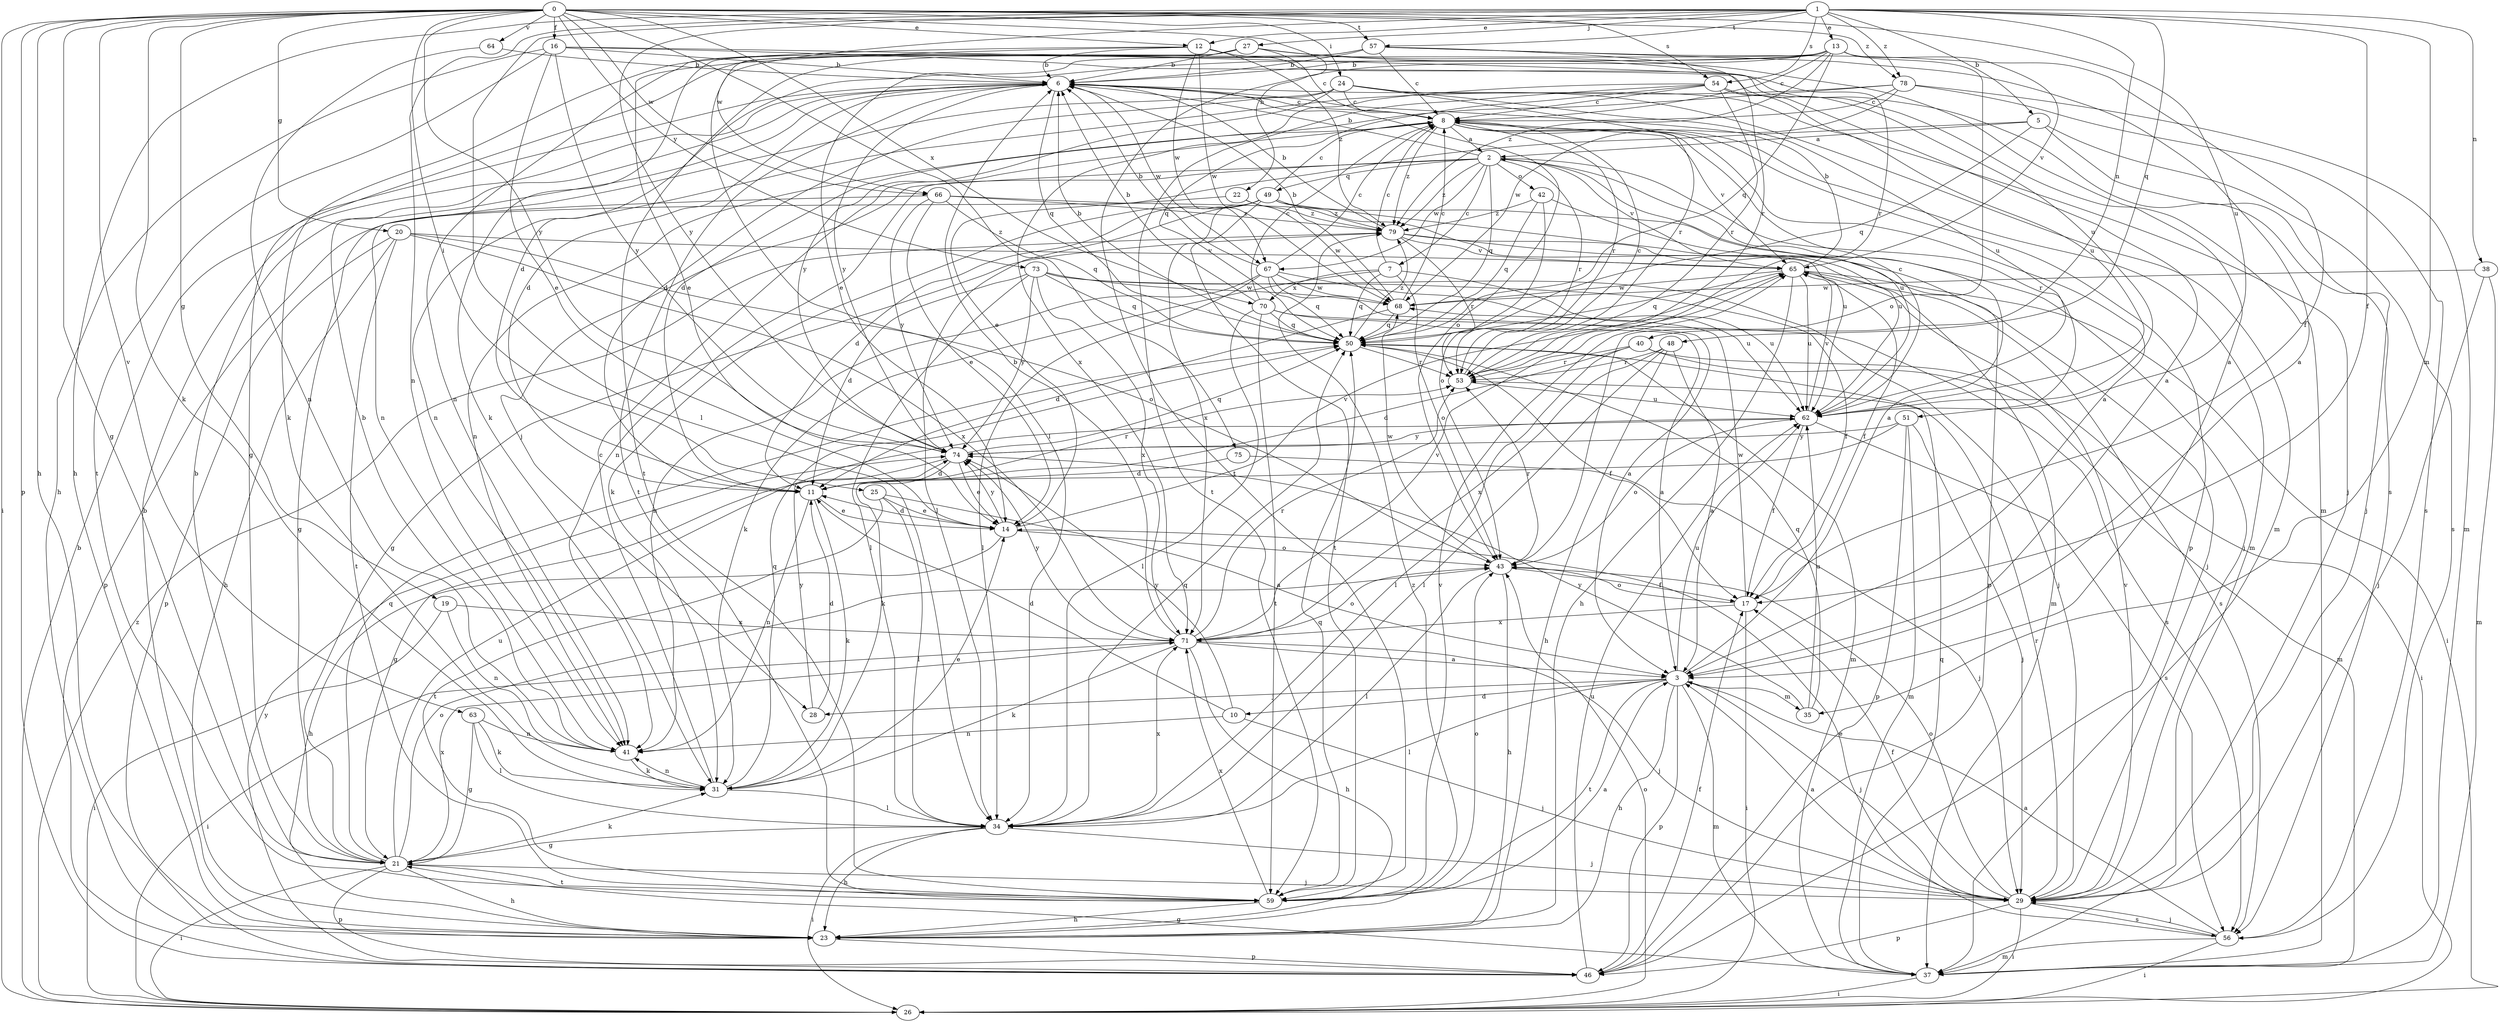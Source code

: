 strict digraph  {
0;
1;
2;
3;
5;
6;
7;
8;
10;
11;
12;
13;
14;
16;
17;
19;
20;
21;
22;
23;
24;
25;
26;
27;
28;
29;
31;
34;
35;
37;
38;
40;
41;
42;
43;
46;
48;
49;
50;
51;
53;
54;
56;
57;
59;
62;
63;
64;
65;
66;
67;
68;
70;
71;
73;
74;
75;
78;
79;
0 -> 12  [label=e];
0 -> 16  [label=f];
0 -> 19  [label=g];
0 -> 20  [label=g];
0 -> 21  [label=g];
0 -> 22  [label=h];
0 -> 23  [label=h];
0 -> 24  [label=i];
0 -> 25  [label=i];
0 -> 26  [label=i];
0 -> 31  [label=k];
0 -> 46  [label=p];
0 -> 54  [label=s];
0 -> 57  [label=t];
0 -> 62  [label=u];
0 -> 63  [label=v];
0 -> 64  [label=v];
0 -> 66  [label=w];
0 -> 70  [label=x];
0 -> 73  [label=y];
0 -> 74  [label=y];
0 -> 75  [label=z];
0 -> 78  [label=z];
1 -> 5  [label=b];
1 -> 12  [label=e];
1 -> 13  [label=e];
1 -> 17  [label=f];
1 -> 23  [label=h];
1 -> 27  [label=j];
1 -> 34  [label=l];
1 -> 35  [label=m];
1 -> 38  [label=n];
1 -> 40  [label=n];
1 -> 41  [label=n];
1 -> 48  [label=q];
1 -> 54  [label=s];
1 -> 57  [label=t];
1 -> 66  [label=w];
1 -> 74  [label=y];
1 -> 78  [label=z];
2 -> 6  [label=b];
2 -> 7  [label=c];
2 -> 28  [label=j];
2 -> 41  [label=n];
2 -> 42  [label=o];
2 -> 49  [label=q];
2 -> 50  [label=q];
2 -> 51  [label=r];
2 -> 53  [label=r];
2 -> 62  [label=u];
2 -> 65  [label=v];
2 -> 67  [label=w];
2 -> 79  [label=z];
3 -> 2  [label=a];
3 -> 10  [label=d];
3 -> 23  [label=h];
3 -> 28  [label=j];
3 -> 29  [label=j];
3 -> 34  [label=l];
3 -> 35  [label=m];
3 -> 37  [label=m];
3 -> 46  [label=p];
3 -> 59  [label=t];
3 -> 62  [label=u];
5 -> 2  [label=a];
5 -> 14  [label=e];
5 -> 29  [label=j];
5 -> 50  [label=q];
5 -> 56  [label=s];
6 -> 8  [label=c];
6 -> 11  [label=d];
6 -> 37  [label=m];
6 -> 43  [label=o];
6 -> 50  [label=q];
6 -> 59  [label=t];
6 -> 67  [label=w];
6 -> 74  [label=y];
7 -> 8  [label=c];
7 -> 31  [label=k];
7 -> 43  [label=o];
7 -> 50  [label=q];
7 -> 62  [label=u];
7 -> 70  [label=x];
8 -> 2  [label=a];
8 -> 3  [label=a];
8 -> 37  [label=m];
8 -> 41  [label=n];
8 -> 46  [label=p];
8 -> 53  [label=r];
8 -> 65  [label=v];
8 -> 79  [label=z];
10 -> 11  [label=d];
10 -> 29  [label=j];
10 -> 41  [label=n];
10 -> 74  [label=y];
11 -> 14  [label=e];
11 -> 31  [label=k];
11 -> 41  [label=n];
11 -> 53  [label=r];
12 -> 6  [label=b];
12 -> 14  [label=e];
12 -> 31  [label=k];
12 -> 37  [label=m];
12 -> 67  [label=w];
12 -> 68  [label=w];
12 -> 79  [label=z];
13 -> 6  [label=b];
13 -> 8  [label=c];
13 -> 11  [label=d];
13 -> 14  [label=e];
13 -> 43  [label=o];
13 -> 50  [label=q];
13 -> 59  [label=t];
13 -> 65  [label=v];
13 -> 79  [label=z];
14 -> 11  [label=d];
14 -> 23  [label=h];
14 -> 43  [label=o];
14 -> 65  [label=v];
14 -> 74  [label=y];
16 -> 6  [label=b];
16 -> 14  [label=e];
16 -> 23  [label=h];
16 -> 56  [label=s];
16 -> 59  [label=t];
16 -> 62  [label=u];
16 -> 74  [label=y];
17 -> 26  [label=i];
17 -> 43  [label=o];
17 -> 68  [label=w];
17 -> 71  [label=x];
19 -> 26  [label=i];
19 -> 41  [label=n];
19 -> 71  [label=x];
20 -> 23  [label=h];
20 -> 43  [label=o];
20 -> 46  [label=p];
20 -> 59  [label=t];
20 -> 65  [label=v];
20 -> 71  [label=x];
21 -> 6  [label=b];
21 -> 23  [label=h];
21 -> 26  [label=i];
21 -> 29  [label=j];
21 -> 31  [label=k];
21 -> 43  [label=o];
21 -> 46  [label=p];
21 -> 50  [label=q];
21 -> 59  [label=t];
21 -> 62  [label=u];
21 -> 71  [label=x];
22 -> 46  [label=p];
22 -> 68  [label=w];
22 -> 79  [label=z];
23 -> 6  [label=b];
23 -> 46  [label=p];
23 -> 79  [label=z];
24 -> 8  [label=c];
24 -> 11  [label=d];
24 -> 29  [label=j];
24 -> 41  [label=n];
24 -> 53  [label=r];
24 -> 62  [label=u];
24 -> 74  [label=y];
25 -> 3  [label=a];
25 -> 14  [label=e];
25 -> 34  [label=l];
25 -> 59  [label=t];
26 -> 6  [label=b];
26 -> 43  [label=o];
26 -> 79  [label=z];
27 -> 3  [label=a];
27 -> 6  [label=b];
27 -> 8  [label=c];
27 -> 31  [label=k];
27 -> 34  [label=l];
27 -> 41  [label=n];
27 -> 53  [label=r];
28 -> 11  [label=d];
28 -> 74  [label=y];
29 -> 3  [label=a];
29 -> 17  [label=f];
29 -> 26  [label=i];
29 -> 43  [label=o];
29 -> 46  [label=p];
29 -> 53  [label=r];
29 -> 56  [label=s];
29 -> 65  [label=v];
31 -> 8  [label=c];
31 -> 14  [label=e];
31 -> 34  [label=l];
31 -> 41  [label=n];
31 -> 50  [label=q];
34 -> 21  [label=g];
34 -> 23  [label=h];
34 -> 26  [label=i];
34 -> 29  [label=j];
34 -> 50  [label=q];
34 -> 71  [label=x];
35 -> 50  [label=q];
35 -> 62  [label=u];
35 -> 74  [label=y];
37 -> 21  [label=g];
37 -> 26  [label=i];
37 -> 50  [label=q];
38 -> 29  [label=j];
38 -> 37  [label=m];
38 -> 68  [label=w];
40 -> 11  [label=d];
40 -> 26  [label=i];
40 -> 34  [label=l];
40 -> 37  [label=m];
40 -> 53  [label=r];
41 -> 6  [label=b];
41 -> 31  [label=k];
42 -> 43  [label=o];
42 -> 46  [label=p];
42 -> 50  [label=q];
42 -> 79  [label=z];
43 -> 17  [label=f];
43 -> 23  [label=h];
43 -> 34  [label=l];
43 -> 53  [label=r];
43 -> 68  [label=w];
46 -> 17  [label=f];
46 -> 62  [label=u];
46 -> 74  [label=y];
48 -> 3  [label=a];
48 -> 23  [label=h];
48 -> 34  [label=l];
48 -> 53  [label=r];
48 -> 71  [label=x];
49 -> 8  [label=c];
49 -> 11  [label=d];
49 -> 29  [label=j];
49 -> 31  [label=k];
49 -> 34  [label=l];
49 -> 59  [label=t];
49 -> 62  [label=u];
49 -> 71  [label=x];
49 -> 79  [label=z];
50 -> 6  [label=b];
50 -> 17  [label=f];
50 -> 37  [label=m];
50 -> 53  [label=r];
50 -> 79  [label=z];
51 -> 29  [label=j];
51 -> 31  [label=k];
51 -> 37  [label=m];
51 -> 46  [label=p];
51 -> 74  [label=y];
53 -> 8  [label=c];
53 -> 62  [label=u];
54 -> 3  [label=a];
54 -> 8  [label=c];
54 -> 50  [label=q];
54 -> 53  [label=r];
54 -> 59  [label=t];
54 -> 62  [label=u];
54 -> 71  [label=x];
56 -> 3  [label=a];
56 -> 14  [label=e];
56 -> 26  [label=i];
56 -> 29  [label=j];
56 -> 37  [label=m];
57 -> 3  [label=a];
57 -> 6  [label=b];
57 -> 8  [label=c];
57 -> 17  [label=f];
57 -> 21  [label=g];
57 -> 53  [label=r];
57 -> 59  [label=t];
59 -> 3  [label=a];
59 -> 23  [label=h];
59 -> 43  [label=o];
59 -> 50  [label=q];
59 -> 65  [label=v];
59 -> 71  [label=x];
62 -> 8  [label=c];
62 -> 17  [label=f];
62 -> 43  [label=o];
62 -> 56  [label=s];
62 -> 65  [label=v];
62 -> 74  [label=y];
63 -> 21  [label=g];
63 -> 31  [label=k];
63 -> 34  [label=l];
63 -> 41  [label=n];
64 -> 6  [label=b];
64 -> 41  [label=n];
65 -> 6  [label=b];
65 -> 17  [label=f];
65 -> 23  [label=h];
65 -> 26  [label=i];
65 -> 50  [label=q];
65 -> 56  [label=s];
65 -> 62  [label=u];
65 -> 68  [label=w];
66 -> 14  [label=e];
66 -> 21  [label=g];
66 -> 50  [label=q];
66 -> 62  [label=u];
66 -> 74  [label=y];
66 -> 79  [label=z];
67 -> 3  [label=a];
67 -> 6  [label=b];
67 -> 8  [label=c];
67 -> 34  [label=l];
67 -> 41  [label=n];
67 -> 50  [label=q];
67 -> 62  [label=u];
67 -> 68  [label=w];
68 -> 6  [label=b];
68 -> 8  [label=c];
68 -> 11  [label=d];
68 -> 50  [label=q];
70 -> 3  [label=a];
70 -> 6  [label=b];
70 -> 8  [label=c];
70 -> 34  [label=l];
70 -> 50  [label=q];
70 -> 56  [label=s];
70 -> 59  [label=t];
71 -> 3  [label=a];
71 -> 6  [label=b];
71 -> 23  [label=h];
71 -> 26  [label=i];
71 -> 29  [label=j];
71 -> 31  [label=k];
71 -> 43  [label=o];
71 -> 53  [label=r];
71 -> 65  [label=v];
71 -> 74  [label=y];
73 -> 11  [label=d];
73 -> 17  [label=f];
73 -> 29  [label=j];
73 -> 34  [label=l];
73 -> 50  [label=q];
73 -> 68  [label=w];
73 -> 71  [label=x];
73 -> 74  [label=y];
74 -> 11  [label=d];
74 -> 14  [label=e];
74 -> 21  [label=g];
74 -> 50  [label=q];
75 -> 11  [label=d];
75 -> 29  [label=j];
78 -> 8  [label=c];
78 -> 11  [label=d];
78 -> 37  [label=m];
78 -> 41  [label=n];
78 -> 56  [label=s];
78 -> 68  [label=w];
79 -> 6  [label=b];
79 -> 21  [label=g];
79 -> 29  [label=j];
79 -> 37  [label=m];
79 -> 53  [label=r];
79 -> 65  [label=v];
}
